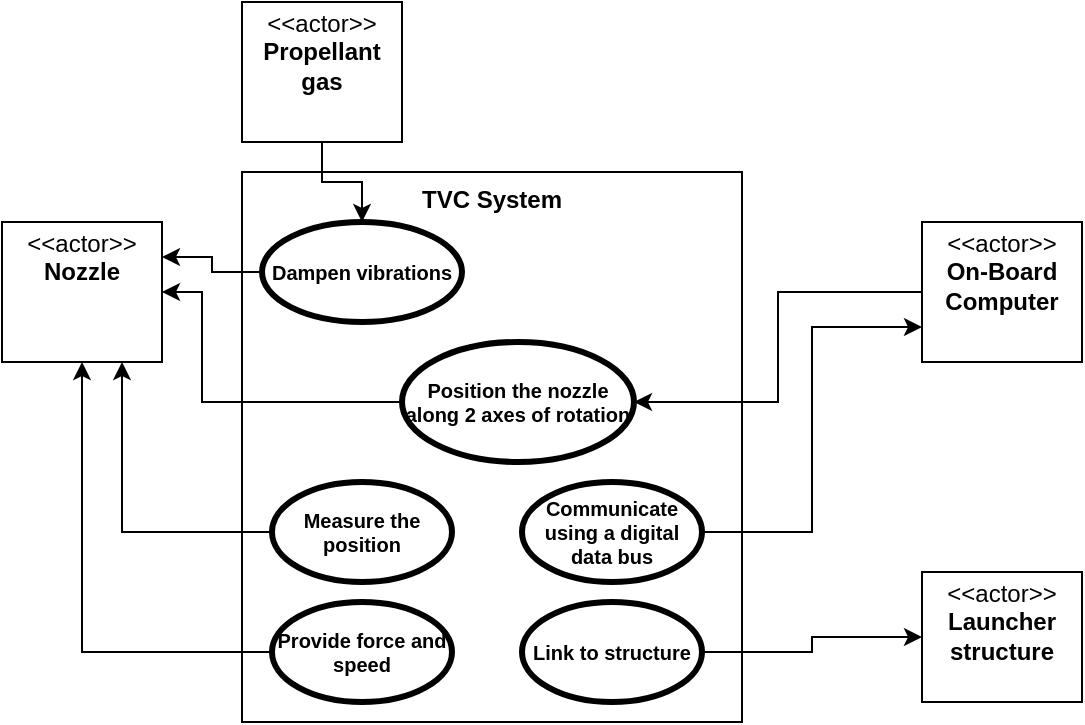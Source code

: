 <mxfile version="23.1.5" type="device">
  <diagram name="Page-1" id="hhvxd-fLM1_J1Vkmp_XN">
    <mxGraphModel dx="1036" dy="614" grid="1" gridSize="10" guides="1" tooltips="1" connect="1" arrows="1" fold="1" page="1" pageScale="1" pageWidth="827" pageHeight="1169" math="0" shadow="0">
      <root>
        <mxCell id="0" />
        <mxCell id="1" parent="0" />
        <mxCell id="9RHZDdc630TVU0V1WUMu-2" value="&lt;p style=&quot;margin:0px;margin-top:4px;text-align:center;&quot;&gt;&amp;lt;&amp;lt;actor&amp;gt;&amp;gt;&lt;br&gt;&lt;b&gt;Nozzle&lt;/b&gt;&lt;/p&gt;" style="shape=rect;html=1;overflow=fill;html=1;whiteSpace=wrap;align=center;" vertex="1" parent="1">
          <mxGeometry x="140" y="160" width="80" height="70" as="geometry" />
        </mxCell>
        <mxCell id="9RHZDdc630TVU0V1WUMu-3" value="&lt;p style=&quot;margin:0px;margin-top:4px;text-align:center;&quot;&gt;&amp;lt;&amp;lt;actor&amp;gt;&amp;gt;&lt;br&gt;&lt;b&gt;Launcher structure&lt;/b&gt;&lt;/p&gt;" style="shape=rect;html=1;overflow=fill;html=1;whiteSpace=wrap;align=center;" vertex="1" parent="1">
          <mxGeometry x="600" y="335" width="80" height="65" as="geometry" />
        </mxCell>
        <mxCell id="9RHZDdc630TVU0V1WUMu-4" value="TVC System" style="shape=rect;html=1;verticalAlign=top;fontStyle=1;whiteSpace=wrap;align=center;" vertex="1" parent="1">
          <mxGeometry x="260" y="135" width="250" height="275" as="geometry" />
        </mxCell>
        <mxCell id="9RHZDdc630TVU0V1WUMu-10" style="edgeStyle=orthogonalEdgeStyle;rounded=0;orthogonalLoop=1;jettySize=auto;html=1;exitX=0;exitY=0.5;exitDx=0;exitDy=0;entryX=1;entryY=0.5;entryDx=0;entryDy=0;" edge="1" parent="1" source="9RHZDdc630TVU0V1WUMu-6" target="9RHZDdc630TVU0V1WUMu-9">
          <mxGeometry relative="1" as="geometry" />
        </mxCell>
        <mxCell id="9RHZDdc630TVU0V1WUMu-6" value="&lt;p style=&quot;margin:0px;margin-top:4px;text-align:center;&quot;&gt;&amp;lt;&amp;lt;actor&amp;gt;&amp;gt;&lt;br&gt;&lt;b&gt;On-Board Computer&lt;/b&gt;&lt;/p&gt;" style="shape=rect;html=1;overflow=fill;html=1;whiteSpace=wrap;align=center;" vertex="1" parent="1">
          <mxGeometry x="600" y="160" width="80" height="70" as="geometry" />
        </mxCell>
        <mxCell id="9RHZDdc630TVU0V1WUMu-27" style="edgeStyle=orthogonalEdgeStyle;rounded=0;orthogonalLoop=1;jettySize=auto;html=1;exitX=0.5;exitY=1;exitDx=0;exitDy=0;" edge="1" parent="1" source="9RHZDdc630TVU0V1WUMu-8" target="9RHZDdc630TVU0V1WUMu-12">
          <mxGeometry relative="1" as="geometry" />
        </mxCell>
        <mxCell id="9RHZDdc630TVU0V1WUMu-8" value="&lt;p style=&quot;margin:0px;margin-top:4px;text-align:center;&quot;&gt;&amp;lt;&amp;lt;actor&amp;gt;&amp;gt;&lt;br&gt;&lt;b&gt;Propellant gas&lt;/b&gt;&lt;/p&gt;" style="shape=rect;html=1;overflow=fill;html=1;whiteSpace=wrap;align=center;" vertex="1" parent="1">
          <mxGeometry x="260" y="50" width="80" height="70" as="geometry" />
        </mxCell>
        <mxCell id="9RHZDdc630TVU0V1WUMu-11" style="edgeStyle=orthogonalEdgeStyle;rounded=0;orthogonalLoop=1;jettySize=auto;html=1;exitX=0;exitY=0.5;exitDx=0;exitDy=0;entryX=1;entryY=0.5;entryDx=0;entryDy=0;" edge="1" parent="1" source="9RHZDdc630TVU0V1WUMu-9" target="9RHZDdc630TVU0V1WUMu-2">
          <mxGeometry relative="1" as="geometry">
            <Array as="points">
              <mxPoint x="240" y="250" />
              <mxPoint x="240" y="195" />
            </Array>
          </mxGeometry>
        </mxCell>
        <mxCell id="9RHZDdc630TVU0V1WUMu-9" value="Position the nozzle along 2 axes of rotation" style="shape=ellipse;html=1;strokeWidth=3;fontStyle=1;whiteSpace=wrap;align=center;perimeter=ellipsePerimeter;fontSize=10;" vertex="1" parent="1">
          <mxGeometry x="340" y="220" width="116" height="60" as="geometry" />
        </mxCell>
        <mxCell id="9RHZDdc630TVU0V1WUMu-15" style="edgeStyle=orthogonalEdgeStyle;rounded=0;orthogonalLoop=1;jettySize=auto;html=1;exitX=0;exitY=0.5;exitDx=0;exitDy=0;entryX=1;entryY=0.25;entryDx=0;entryDy=0;" edge="1" parent="1" source="9RHZDdc630TVU0V1WUMu-12" target="9RHZDdc630TVU0V1WUMu-2">
          <mxGeometry relative="1" as="geometry" />
        </mxCell>
        <mxCell id="9RHZDdc630TVU0V1WUMu-12" value="Dampen vibrations" style="shape=ellipse;html=1;strokeWidth=3;fontStyle=1;whiteSpace=wrap;align=center;perimeter=ellipsePerimeter;fontSize=10;" vertex="1" parent="1">
          <mxGeometry x="270" y="160" width="100" height="50" as="geometry" />
        </mxCell>
        <mxCell id="9RHZDdc630TVU0V1WUMu-22" style="edgeStyle=orthogonalEdgeStyle;rounded=0;orthogonalLoop=1;jettySize=auto;html=1;exitX=0;exitY=0.5;exitDx=0;exitDy=0;entryX=0.75;entryY=1;entryDx=0;entryDy=0;" edge="1" parent="1" source="9RHZDdc630TVU0V1WUMu-17" target="9RHZDdc630TVU0V1WUMu-2">
          <mxGeometry relative="1" as="geometry" />
        </mxCell>
        <mxCell id="9RHZDdc630TVU0V1WUMu-17" value="Measure the position" style="shape=ellipse;html=1;strokeWidth=3;fontStyle=1;whiteSpace=wrap;align=center;perimeter=ellipsePerimeter;fontSize=10;" vertex="1" parent="1">
          <mxGeometry x="275" y="290" width="90" height="50" as="geometry" />
        </mxCell>
        <mxCell id="9RHZDdc630TVU0V1WUMu-23" style="edgeStyle=orthogonalEdgeStyle;rounded=0;orthogonalLoop=1;jettySize=auto;html=1;exitX=0;exitY=0.5;exitDx=0;exitDy=0;entryX=0.5;entryY=1;entryDx=0;entryDy=0;" edge="1" parent="1" source="9RHZDdc630TVU0V1WUMu-18" target="9RHZDdc630TVU0V1WUMu-2">
          <mxGeometry relative="1" as="geometry" />
        </mxCell>
        <mxCell id="9RHZDdc630TVU0V1WUMu-18" value="Provide force and speed" style="shape=ellipse;html=1;strokeWidth=3;fontStyle=1;whiteSpace=wrap;align=center;perimeter=ellipsePerimeter;fontSize=10;" vertex="1" parent="1">
          <mxGeometry x="275" y="350" width="90" height="50" as="geometry" />
        </mxCell>
        <mxCell id="9RHZDdc630TVU0V1WUMu-25" style="edgeStyle=orthogonalEdgeStyle;rounded=0;orthogonalLoop=1;jettySize=auto;html=1;exitX=1;exitY=0.5;exitDx=0;exitDy=0;entryX=0;entryY=0.75;entryDx=0;entryDy=0;" edge="1" parent="1" source="9RHZDdc630TVU0V1WUMu-24" target="9RHZDdc630TVU0V1WUMu-6">
          <mxGeometry relative="1" as="geometry" />
        </mxCell>
        <mxCell id="9RHZDdc630TVU0V1WUMu-24" value="Communicate using a digital data bus" style="shape=ellipse;html=1;strokeWidth=3;fontStyle=1;whiteSpace=wrap;align=center;perimeter=ellipsePerimeter;fontSize=10;" vertex="1" parent="1">
          <mxGeometry x="400" y="290" width="90" height="50" as="geometry" />
        </mxCell>
        <mxCell id="9RHZDdc630TVU0V1WUMu-31" style="edgeStyle=orthogonalEdgeStyle;rounded=0;orthogonalLoop=1;jettySize=auto;html=1;exitX=1;exitY=0.5;exitDx=0;exitDy=0;entryX=0;entryY=0.5;entryDx=0;entryDy=0;" edge="1" parent="1" source="9RHZDdc630TVU0V1WUMu-30" target="9RHZDdc630TVU0V1WUMu-3">
          <mxGeometry relative="1" as="geometry" />
        </mxCell>
        <mxCell id="9RHZDdc630TVU0V1WUMu-30" value="Link to structure" style="shape=ellipse;html=1;strokeWidth=3;fontStyle=1;whiteSpace=wrap;align=center;perimeter=ellipsePerimeter;fontSize=10;" vertex="1" parent="1">
          <mxGeometry x="400" y="350" width="90" height="50" as="geometry" />
        </mxCell>
      </root>
    </mxGraphModel>
  </diagram>
</mxfile>
